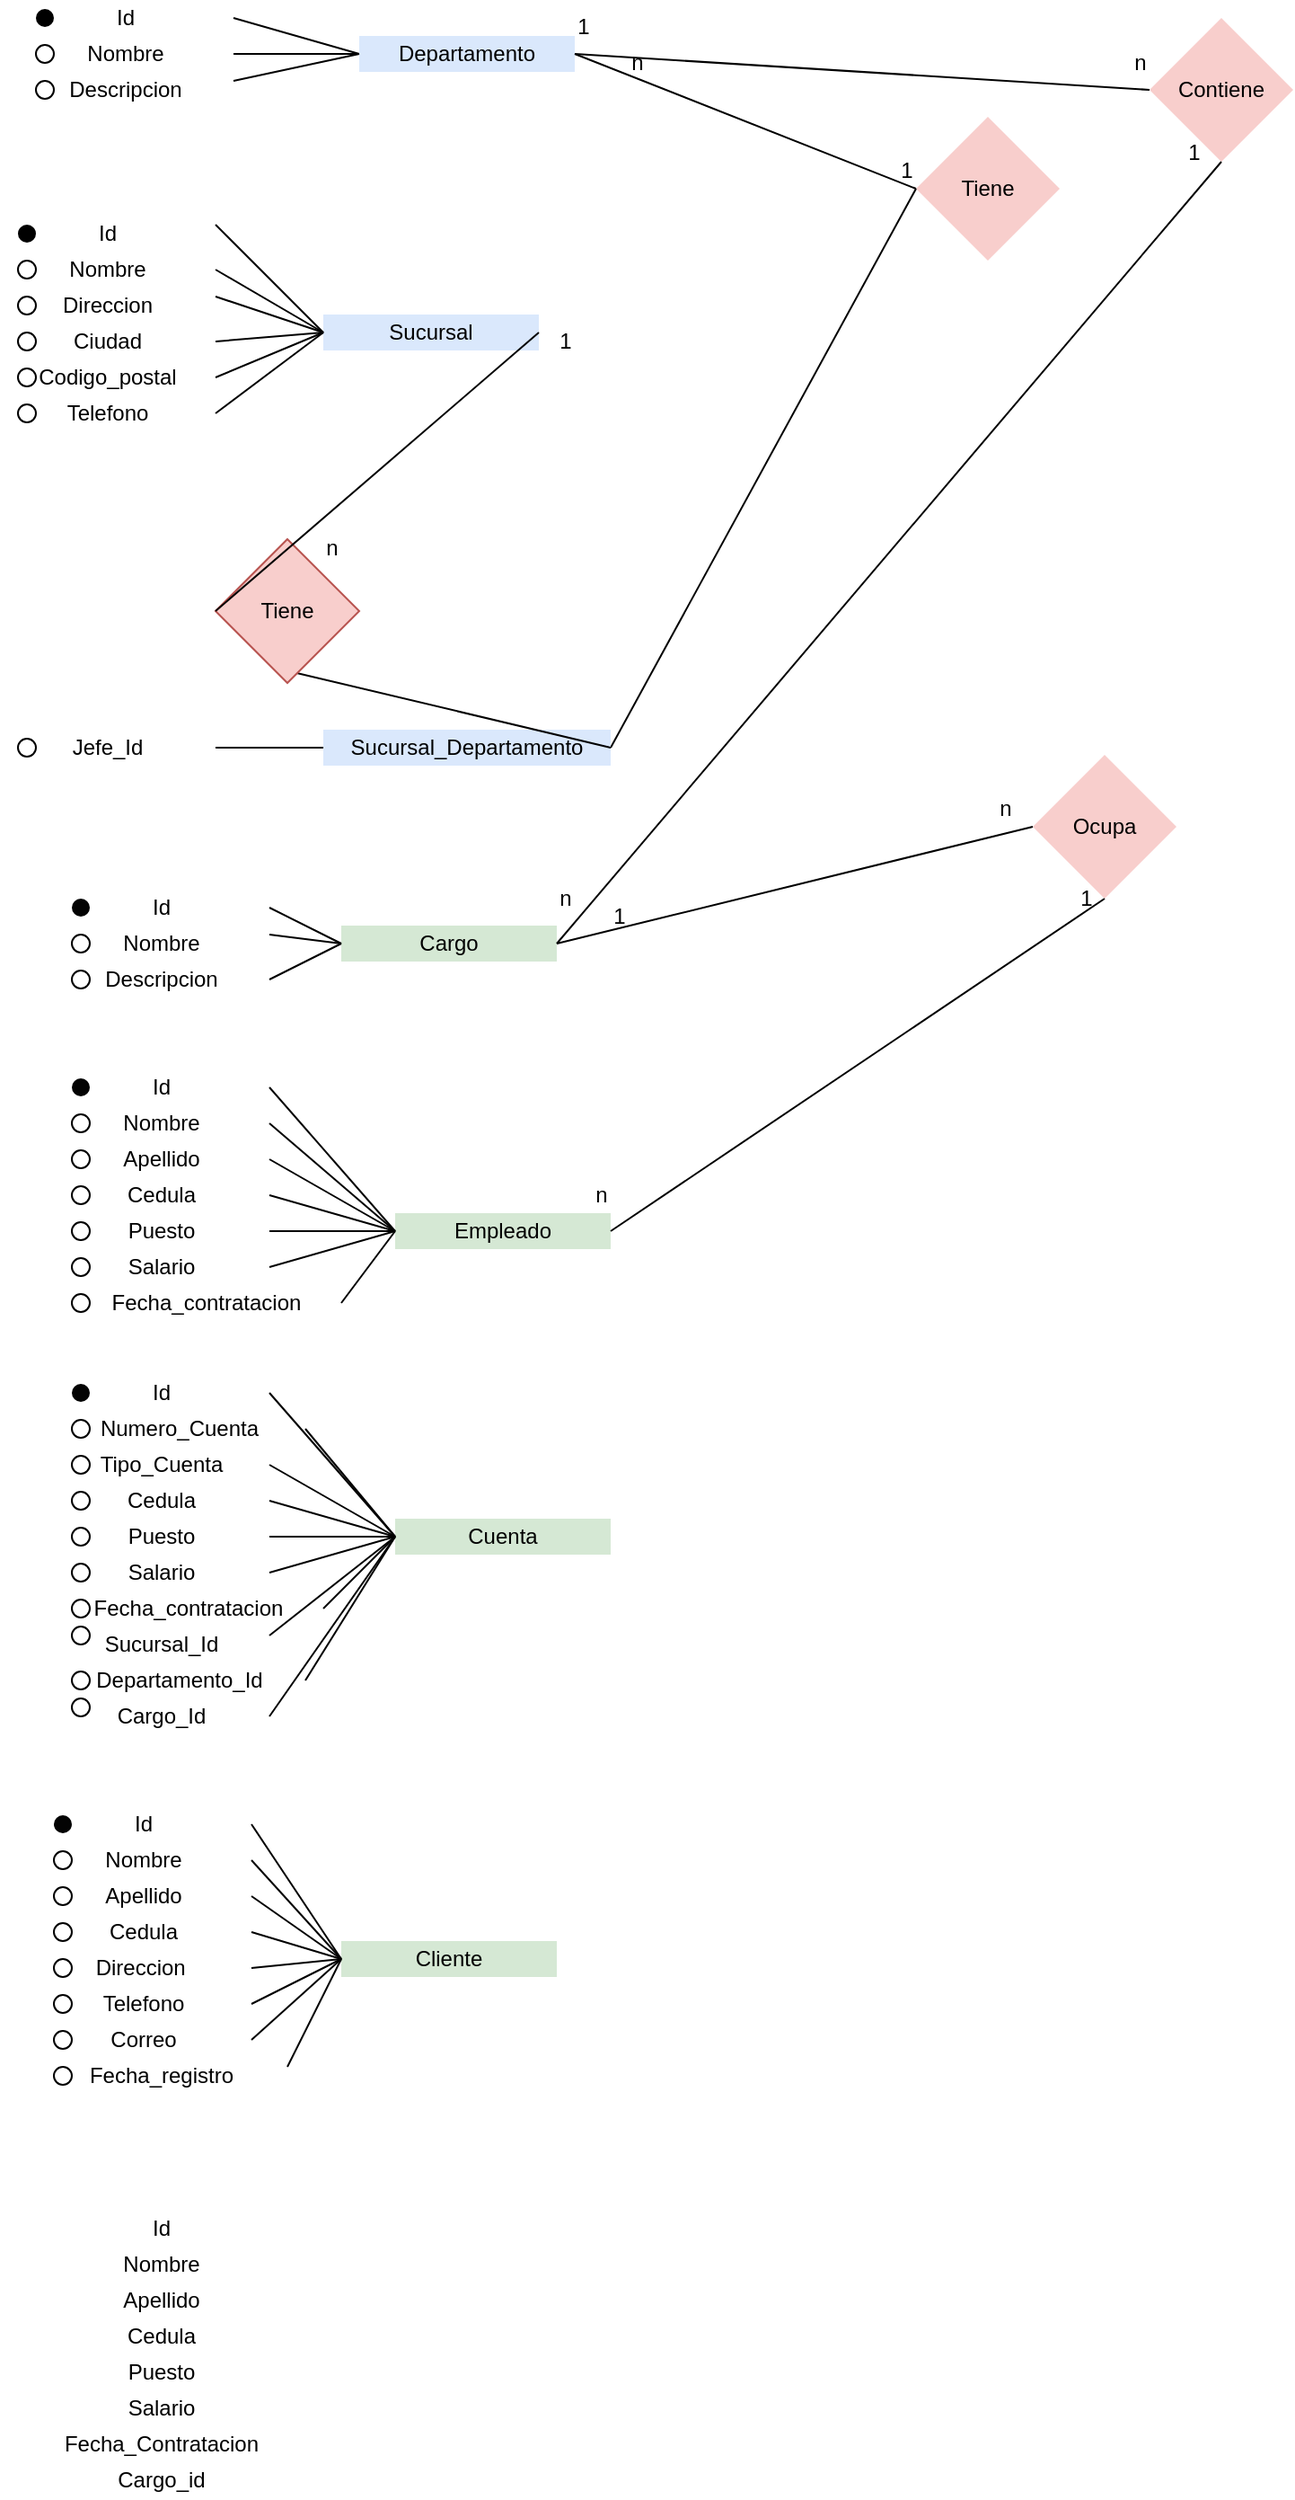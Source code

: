 <mxfile version="24.7.17">
  <diagram name="Página-1" id="cm6yaXPaY5m1iNGXlT3-">
    <mxGraphModel dx="868" dy="1640" grid="1" gridSize="10" guides="1" tooltips="1" connect="1" arrows="1" fold="1" page="1" pageScale="1" pageWidth="827" pageHeight="1169" background="#ffffff" math="0" shadow="0">
      <root>
        <mxCell id="0" />
        <mxCell id="1" parent="0" />
        <mxCell id="n42NYAiiNYogg9BAQ1MC-1" value="Nombre" style="rounded=0;whiteSpace=wrap;html=1;strokeColor=none;fillColor=none;" vertex="1" parent="1">
          <mxGeometry x="50" y="-850" width="120" height="20" as="geometry" />
        </mxCell>
        <mxCell id="n42NYAiiNYogg9BAQ1MC-2" value="Id" style="rounded=0;whiteSpace=wrap;html=1;strokeColor=none;fillColor=none;" vertex="1" parent="1">
          <mxGeometry x="50" y="-870" width="120" height="20" as="geometry" />
        </mxCell>
        <mxCell id="n42NYAiiNYogg9BAQ1MC-3" value="Direccion" style="rounded=0;whiteSpace=wrap;html=1;strokeColor=none;fillColor=none;" vertex="1" parent="1">
          <mxGeometry x="50" y="-830" width="120" height="20" as="geometry" />
        </mxCell>
        <mxCell id="n42NYAiiNYogg9BAQ1MC-5" value="Ciudad" style="rounded=0;whiteSpace=wrap;html=1;strokeColor=none;fillColor=none;" vertex="1" parent="1">
          <mxGeometry x="50" y="-810" width="120" height="20" as="geometry" />
        </mxCell>
        <mxCell id="n42NYAiiNYogg9BAQ1MC-6" value="Codigo_postal" style="rounded=0;whiteSpace=wrap;html=1;strokeColor=none;fillColor=none;" vertex="1" parent="1">
          <mxGeometry x="50" y="-790" width="120" height="20" as="geometry" />
        </mxCell>
        <mxCell id="n42NYAiiNYogg9BAQ1MC-7" value="Telefono" style="rounded=0;whiteSpace=wrap;html=1;strokeColor=none;fillColor=none;" vertex="1" parent="1">
          <mxGeometry x="50" y="-770" width="120" height="20" as="geometry" />
        </mxCell>
        <mxCell id="n42NYAiiNYogg9BAQ1MC-8" value="Sucursal" style="rounded=0;whiteSpace=wrap;html=1;strokeColor=none;fillColor=#dae8fc;" vertex="1" parent="1">
          <mxGeometry x="230" y="-815" width="120" height="20" as="geometry" />
        </mxCell>
        <mxCell id="n42NYAiiNYogg9BAQ1MC-9" value="" style="ellipse;whiteSpace=wrap;html=1;aspect=fixed;fillColor=#000000;strokeColor=none;" vertex="1" parent="1">
          <mxGeometry x="60" y="-865" width="10" height="10" as="geometry" />
        </mxCell>
        <mxCell id="n42NYAiiNYogg9BAQ1MC-11" value="" style="ellipse;whiteSpace=wrap;html=1;aspect=fixed;" vertex="1" parent="1">
          <mxGeometry x="60" y="-845" width="10" height="10" as="geometry" />
        </mxCell>
        <mxCell id="n42NYAiiNYogg9BAQ1MC-12" value="" style="ellipse;whiteSpace=wrap;html=1;aspect=fixed;" vertex="1" parent="1">
          <mxGeometry x="60" y="-825" width="10" height="10" as="geometry" />
        </mxCell>
        <mxCell id="n42NYAiiNYogg9BAQ1MC-13" value="" style="ellipse;whiteSpace=wrap;html=1;aspect=fixed;" vertex="1" parent="1">
          <mxGeometry x="60" y="-805" width="10" height="10" as="geometry" />
        </mxCell>
        <mxCell id="n42NYAiiNYogg9BAQ1MC-14" value="" style="ellipse;whiteSpace=wrap;html=1;aspect=fixed;" vertex="1" parent="1">
          <mxGeometry x="60" y="-785" width="10" height="10" as="geometry" />
        </mxCell>
        <mxCell id="n42NYAiiNYogg9BAQ1MC-15" value="" style="ellipse;whiteSpace=wrap;html=1;aspect=fixed;" vertex="1" parent="1">
          <mxGeometry x="60" y="-765" width="10" height="10" as="geometry" />
        </mxCell>
        <mxCell id="n42NYAiiNYogg9BAQ1MC-16" value="" style="endArrow=none;html=1;rounded=0;entryX=0;entryY=0.5;entryDx=0;entryDy=0;exitX=1;exitY=0.25;exitDx=0;exitDy=0;" edge="1" parent="1" source="n42NYAiiNYogg9BAQ1MC-2" target="n42NYAiiNYogg9BAQ1MC-8">
          <mxGeometry width="50" height="50" relative="1" as="geometry">
            <mxPoint x="150" y="-850" as="sourcePoint" />
            <mxPoint x="200" y="-900" as="targetPoint" />
          </mxGeometry>
        </mxCell>
        <mxCell id="n42NYAiiNYogg9BAQ1MC-17" value="" style="endArrow=none;html=1;rounded=0;entryX=0;entryY=0.5;entryDx=0;entryDy=0;exitX=1;exitY=0.5;exitDx=0;exitDy=0;" edge="1" parent="1" source="n42NYAiiNYogg9BAQ1MC-1" target="n42NYAiiNYogg9BAQ1MC-8">
          <mxGeometry width="50" height="50" relative="1" as="geometry">
            <mxPoint x="160" y="-845" as="sourcePoint" />
            <mxPoint x="230" y="-810" as="targetPoint" />
          </mxGeometry>
        </mxCell>
        <mxCell id="n42NYAiiNYogg9BAQ1MC-18" value="" style="endArrow=none;html=1;rounded=0;exitX=1;exitY=0.25;exitDx=0;exitDy=0;entryX=0;entryY=0.5;entryDx=0;entryDy=0;" edge="1" parent="1" source="n42NYAiiNYogg9BAQ1MC-3" target="n42NYAiiNYogg9BAQ1MC-8">
          <mxGeometry width="50" height="50" relative="1" as="geometry">
            <mxPoint x="170" y="-820" as="sourcePoint" />
            <mxPoint x="240" y="-830" as="targetPoint" />
          </mxGeometry>
        </mxCell>
        <mxCell id="n42NYAiiNYogg9BAQ1MC-19" value="" style="endArrow=none;html=1;rounded=0;entryX=0;entryY=0.5;entryDx=0;entryDy=0;exitX=1;exitY=0.5;exitDx=0;exitDy=0;" edge="1" parent="1" source="n42NYAiiNYogg9BAQ1MC-5" target="n42NYAiiNYogg9BAQ1MC-8">
          <mxGeometry width="50" height="50" relative="1" as="geometry">
            <mxPoint x="200" y="-835" as="sourcePoint" />
            <mxPoint x="270" y="-800" as="targetPoint" />
          </mxGeometry>
        </mxCell>
        <mxCell id="n42NYAiiNYogg9BAQ1MC-20" value="" style="endArrow=none;html=1;rounded=0;entryX=0;entryY=0.5;entryDx=0;entryDy=0;exitX=1;exitY=0.5;exitDx=0;exitDy=0;" edge="1" parent="1" source="n42NYAiiNYogg9BAQ1MC-6" target="n42NYAiiNYogg9BAQ1MC-8">
          <mxGeometry width="50" height="50" relative="1" as="geometry">
            <mxPoint x="210" y="-825" as="sourcePoint" />
            <mxPoint x="280" y="-790" as="targetPoint" />
          </mxGeometry>
        </mxCell>
        <mxCell id="n42NYAiiNYogg9BAQ1MC-21" value="" style="endArrow=none;html=1;rounded=0;entryX=0;entryY=0.5;entryDx=0;entryDy=0;exitX=1;exitY=0.5;exitDx=0;exitDy=0;" edge="1" parent="1" source="n42NYAiiNYogg9BAQ1MC-7" target="n42NYAiiNYogg9BAQ1MC-8">
          <mxGeometry width="50" height="50" relative="1" as="geometry">
            <mxPoint x="220" y="-815" as="sourcePoint" />
            <mxPoint x="290" y="-780" as="targetPoint" />
          </mxGeometry>
        </mxCell>
        <mxCell id="n42NYAiiNYogg9BAQ1MC-23" value="Nombre" style="rounded=0;whiteSpace=wrap;html=1;strokeColor=none;fillColor=none;" vertex="1" parent="1">
          <mxGeometry x="60" y="-970" width="120" height="20" as="geometry" />
        </mxCell>
        <mxCell id="n42NYAiiNYogg9BAQ1MC-24" value="Id" style="rounded=0;whiteSpace=wrap;html=1;strokeColor=none;fillColor=none;" vertex="1" parent="1">
          <mxGeometry x="60" y="-990" width="120" height="20" as="geometry" />
        </mxCell>
        <mxCell id="n42NYAiiNYogg9BAQ1MC-25" value="Descripcion" style="rounded=0;whiteSpace=wrap;html=1;strokeColor=none;fillColor=none;" vertex="1" parent="1">
          <mxGeometry x="60" y="-950" width="120" height="20" as="geometry" />
        </mxCell>
        <mxCell id="n42NYAiiNYogg9BAQ1MC-26" value="" style="ellipse;whiteSpace=wrap;html=1;aspect=fixed;fillColor=#000000;strokeColor=none;" vertex="1" parent="1">
          <mxGeometry x="70" y="-985" width="10" height="10" as="geometry" />
        </mxCell>
        <mxCell id="n42NYAiiNYogg9BAQ1MC-27" value="" style="ellipse;whiteSpace=wrap;html=1;aspect=fixed;" vertex="1" parent="1">
          <mxGeometry x="70" y="-965" width="10" height="10" as="geometry" />
        </mxCell>
        <mxCell id="n42NYAiiNYogg9BAQ1MC-28" value="" style="ellipse;whiteSpace=wrap;html=1;aspect=fixed;" vertex="1" parent="1">
          <mxGeometry x="70" y="-945" width="10" height="10" as="geometry" />
        </mxCell>
        <mxCell id="n42NYAiiNYogg9BAQ1MC-29" value="" style="endArrow=none;html=1;rounded=0;exitX=1;exitY=0.5;exitDx=0;exitDy=0;entryX=0;entryY=0.5;entryDx=0;entryDy=0;" edge="1" parent="1" source="n42NYAiiNYogg9BAQ1MC-24" target="n42NYAiiNYogg9BAQ1MC-32">
          <mxGeometry width="50" height="50" relative="1" as="geometry">
            <mxPoint x="170" y="-985" as="sourcePoint" />
            <mxPoint x="220" y="-1035" as="targetPoint" />
          </mxGeometry>
        </mxCell>
        <mxCell id="n42NYAiiNYogg9BAQ1MC-32" value="Departamento" style="rounded=0;whiteSpace=wrap;html=1;fillColor=#dae8fc;strokeColor=none;" vertex="1" parent="1">
          <mxGeometry x="250" y="-970" width="120" height="20" as="geometry" />
        </mxCell>
        <mxCell id="n42NYAiiNYogg9BAQ1MC-34" value="" style="endArrow=none;html=1;rounded=0;exitX=1;exitY=0.5;exitDx=0;exitDy=0;entryX=0;entryY=0.5;entryDx=0;entryDy=0;" edge="1" parent="1" source="n42NYAiiNYogg9BAQ1MC-23" target="n42NYAiiNYogg9BAQ1MC-32">
          <mxGeometry width="50" height="50" relative="1" as="geometry">
            <mxPoint x="190" y="-970" as="sourcePoint" />
            <mxPoint x="260" y="-950" as="targetPoint" />
          </mxGeometry>
        </mxCell>
        <mxCell id="n42NYAiiNYogg9BAQ1MC-35" value="" style="endArrow=none;html=1;rounded=0;exitX=1;exitY=0.25;exitDx=0;exitDy=0;entryX=0;entryY=0.5;entryDx=0;entryDy=0;" edge="1" parent="1" source="n42NYAiiNYogg9BAQ1MC-25" target="n42NYAiiNYogg9BAQ1MC-32">
          <mxGeometry width="50" height="50" relative="1" as="geometry">
            <mxPoint x="200" y="-960" as="sourcePoint" />
            <mxPoint x="270" y="-940" as="targetPoint" />
          </mxGeometry>
        </mxCell>
        <mxCell id="n42NYAiiNYogg9BAQ1MC-36" value="Nombre" style="rounded=0;whiteSpace=wrap;html=1;strokeColor=none;fillColor=none;" vertex="1" parent="1">
          <mxGeometry x="80" y="-475" width="120" height="20" as="geometry" />
        </mxCell>
        <mxCell id="n42NYAiiNYogg9BAQ1MC-37" value="Id" style="rounded=0;whiteSpace=wrap;html=1;strokeColor=none;fillColor=none;" vertex="1" parent="1">
          <mxGeometry x="80" y="-495" width="120" height="20" as="geometry" />
        </mxCell>
        <mxCell id="n42NYAiiNYogg9BAQ1MC-38" value="Descripcion" style="rounded=0;whiteSpace=wrap;html=1;strokeColor=none;fillColor=none;" vertex="1" parent="1">
          <mxGeometry x="80" y="-455" width="120" height="20" as="geometry" />
        </mxCell>
        <mxCell id="n42NYAiiNYogg9BAQ1MC-39" value="" style="ellipse;whiteSpace=wrap;html=1;aspect=fixed;fillColor=#030303;strokeColor=none;" vertex="1" parent="1">
          <mxGeometry x="90" y="-490" width="10" height="10" as="geometry" />
        </mxCell>
        <mxCell id="n42NYAiiNYogg9BAQ1MC-40" value="" style="ellipse;whiteSpace=wrap;html=1;aspect=fixed;" vertex="1" parent="1">
          <mxGeometry x="90" y="-470" width="10" height="10" as="geometry" />
        </mxCell>
        <mxCell id="n42NYAiiNYogg9BAQ1MC-41" value="" style="ellipse;whiteSpace=wrap;html=1;aspect=fixed;" vertex="1" parent="1">
          <mxGeometry x="90" y="-450" width="10" height="10" as="geometry" />
        </mxCell>
        <mxCell id="n42NYAiiNYogg9BAQ1MC-42" value="Cargo" style="rounded=0;whiteSpace=wrap;html=1;strokeColor=none;fillColor=#d5e8d4;" vertex="1" parent="1">
          <mxGeometry x="240" y="-475" width="120" height="20" as="geometry" />
        </mxCell>
        <mxCell id="n42NYAiiNYogg9BAQ1MC-46" value="" style="endArrow=none;html=1;rounded=0;exitX=1;exitY=0.5;exitDx=0;exitDy=0;entryX=0;entryY=0.5;entryDx=0;entryDy=0;" edge="1" parent="1" source="n42NYAiiNYogg9BAQ1MC-37" target="n42NYAiiNYogg9BAQ1MC-42">
          <mxGeometry width="50" height="50" relative="1" as="geometry">
            <mxPoint x="180" y="-490" as="sourcePoint" />
            <mxPoint x="230" y="-540" as="targetPoint" />
          </mxGeometry>
        </mxCell>
        <mxCell id="n42NYAiiNYogg9BAQ1MC-47" value="" style="endArrow=none;html=1;rounded=0;exitX=1;exitY=0.25;exitDx=0;exitDy=0;entryX=0;entryY=0.5;entryDx=0;entryDy=0;" edge="1" parent="1" source="n42NYAiiNYogg9BAQ1MC-36" target="n42NYAiiNYogg9BAQ1MC-42">
          <mxGeometry width="50" height="50" relative="1" as="geometry">
            <mxPoint x="200" y="-460" as="sourcePoint" />
            <mxPoint x="250" y="-510" as="targetPoint" />
          </mxGeometry>
        </mxCell>
        <mxCell id="n42NYAiiNYogg9BAQ1MC-48" value="" style="endArrow=none;html=1;rounded=0;exitX=1;exitY=0.5;exitDx=0;exitDy=0;entryX=0;entryY=0.5;entryDx=0;entryDy=0;" edge="1" parent="1" source="n42NYAiiNYogg9BAQ1MC-38" target="n42NYAiiNYogg9BAQ1MC-42">
          <mxGeometry width="50" height="50" relative="1" as="geometry">
            <mxPoint x="210" y="-445" as="sourcePoint" />
            <mxPoint x="260" y="-495" as="targetPoint" />
          </mxGeometry>
        </mxCell>
        <mxCell id="n42NYAiiNYogg9BAQ1MC-56" value="Id" style="rounded=0;whiteSpace=wrap;html=1;strokeColor=none;fillColor=none;" vertex="1" parent="1">
          <mxGeometry x="80" y="-395" width="120" height="20" as="geometry" />
        </mxCell>
        <mxCell id="n42NYAiiNYogg9BAQ1MC-57" value="" style="ellipse;whiteSpace=wrap;html=1;aspect=fixed;fillColor=#030303;strokeColor=none;" vertex="1" parent="1">
          <mxGeometry x="90" y="-390" width="10" height="10" as="geometry" />
        </mxCell>
        <mxCell id="n42NYAiiNYogg9BAQ1MC-58" value="Nombre" style="rounded=0;whiteSpace=wrap;html=1;strokeColor=none;fillColor=none;" vertex="1" parent="1">
          <mxGeometry x="80" y="-375" width="120" height="20" as="geometry" />
        </mxCell>
        <mxCell id="n42NYAiiNYogg9BAQ1MC-60" value="Apellido&lt;span style=&quot;color: rgba(0, 0, 0, 0); font-family: monospace; font-size: 0px; text-align: start; text-wrap: nowrap;&quot;&gt;%3CmxGraphModel%3E%3Croot%3E%3CmxCell%20id%3D%220%22%2F%3E%3CmxCell%20id%3D%221%22%20parent%3D%220%22%2F%3E%3CmxCell%20id%3D%222%22%20value%3D%22Id%22%20style%3D%22rounded%3D0%3BwhiteSpace%3Dwrap%3Bhtml%3D1%3BstrokeColor%3Ddefault%3B%22%20vertex%3D%221%22%20parent%3D%221%22%3E%3CmxGeometry%20x%3D%22420%22%20y%3D%22-660%22%20width%3D%22120%22%20height%3D%2220%22%20as%3D%22geometry%22%2F%3E%3C%2FmxCell%3E%3C%2Froot%3E%3C%2FmxGraphModel%3E&lt;/span&gt;" style="rounded=0;whiteSpace=wrap;html=1;strokeColor=none;fillColor=none;" vertex="1" parent="1">
          <mxGeometry x="80" y="-355" width="120" height="20" as="geometry" />
        </mxCell>
        <mxCell id="n42NYAiiNYogg9BAQ1MC-61" value="Cedula" style="rounded=0;whiteSpace=wrap;html=1;strokeColor=none;fillColor=none;" vertex="1" parent="1">
          <mxGeometry x="80" y="-335" width="120" height="20" as="geometry" />
        </mxCell>
        <mxCell id="n42NYAiiNYogg9BAQ1MC-63" value="Puesto" style="rounded=0;whiteSpace=wrap;html=1;strokeColor=none;fillColor=none;" vertex="1" parent="1">
          <mxGeometry x="80" y="-315" width="120" height="20" as="geometry" />
        </mxCell>
        <mxCell id="n42NYAiiNYogg9BAQ1MC-64" value="Salario" style="rounded=0;whiteSpace=wrap;html=1;strokeColor=none;fillColor=none;" vertex="1" parent="1">
          <mxGeometry x="80" y="-295" width="120" height="20" as="geometry" />
        </mxCell>
        <mxCell id="n42NYAiiNYogg9BAQ1MC-65" value="&amp;nbsp; &amp;nbsp;Fecha_contratacion" style="rounded=0;whiteSpace=wrap;html=1;strokeColor=none;fillColor=none;" vertex="1" parent="1">
          <mxGeometry x="80" y="-275" width="160" height="20" as="geometry" />
        </mxCell>
        <mxCell id="n42NYAiiNYogg9BAQ1MC-67" value="Empleado" style="rounded=0;whiteSpace=wrap;html=1;strokeColor=none;fillColor=#d5e8d4;" vertex="1" parent="1">
          <mxGeometry x="270" y="-315" width="120" height="20" as="geometry" />
        </mxCell>
        <mxCell id="n42NYAiiNYogg9BAQ1MC-68" value="" style="endArrow=none;html=1;rounded=0;exitX=1;exitY=0.5;exitDx=0;exitDy=0;entryX=0;entryY=0.5;entryDx=0;entryDy=0;" edge="1" parent="1" source="n42NYAiiNYogg9BAQ1MC-56" target="n42NYAiiNYogg9BAQ1MC-67">
          <mxGeometry width="50" height="50" relative="1" as="geometry">
            <mxPoint x="210" y="-375" as="sourcePoint" />
            <mxPoint x="260" y="-425" as="targetPoint" />
          </mxGeometry>
        </mxCell>
        <mxCell id="n42NYAiiNYogg9BAQ1MC-69" value="" style="endArrow=none;html=1;rounded=0;exitX=1;exitY=0.5;exitDx=0;exitDy=0;entryX=0;entryY=0.5;entryDx=0;entryDy=0;" edge="1" parent="1" source="n42NYAiiNYogg9BAQ1MC-58" target="n42NYAiiNYogg9BAQ1MC-67">
          <mxGeometry width="50" height="50" relative="1" as="geometry">
            <mxPoint x="210" y="-375" as="sourcePoint" />
            <mxPoint x="290" y="-315" as="targetPoint" />
          </mxGeometry>
        </mxCell>
        <mxCell id="n42NYAiiNYogg9BAQ1MC-70" value="" style="endArrow=none;html=1;rounded=0;exitX=1;exitY=0.5;exitDx=0;exitDy=0;entryX=0;entryY=0.5;entryDx=0;entryDy=0;" edge="1" parent="1" source="n42NYAiiNYogg9BAQ1MC-60" target="n42NYAiiNYogg9BAQ1MC-67">
          <mxGeometry width="50" height="50" relative="1" as="geometry">
            <mxPoint x="220" y="-365" as="sourcePoint" />
            <mxPoint x="300" y="-305" as="targetPoint" />
          </mxGeometry>
        </mxCell>
        <mxCell id="n42NYAiiNYogg9BAQ1MC-71" value="" style="endArrow=none;html=1;rounded=0;exitX=1;exitY=0.5;exitDx=0;exitDy=0;entryX=0;entryY=0.5;entryDx=0;entryDy=0;" edge="1" parent="1" source="n42NYAiiNYogg9BAQ1MC-61" target="n42NYAiiNYogg9BAQ1MC-67">
          <mxGeometry width="50" height="50" relative="1" as="geometry">
            <mxPoint x="230" y="-355" as="sourcePoint" />
            <mxPoint x="310" y="-295" as="targetPoint" />
          </mxGeometry>
        </mxCell>
        <mxCell id="n42NYAiiNYogg9BAQ1MC-72" value="" style="endArrow=none;html=1;rounded=0;exitX=1;exitY=0.5;exitDx=0;exitDy=0;entryX=0;entryY=0.5;entryDx=0;entryDy=0;" edge="1" parent="1" source="n42NYAiiNYogg9BAQ1MC-63" target="n42NYAiiNYogg9BAQ1MC-67">
          <mxGeometry width="50" height="50" relative="1" as="geometry">
            <mxPoint x="240" y="-345" as="sourcePoint" />
            <mxPoint x="320" y="-285" as="targetPoint" />
          </mxGeometry>
        </mxCell>
        <mxCell id="n42NYAiiNYogg9BAQ1MC-73" value="" style="endArrow=none;html=1;rounded=0;exitX=1;exitY=0.5;exitDx=0;exitDy=0;entryX=0;entryY=0.5;entryDx=0;entryDy=0;" edge="1" parent="1" source="n42NYAiiNYogg9BAQ1MC-64" target="n42NYAiiNYogg9BAQ1MC-67">
          <mxGeometry width="50" height="50" relative="1" as="geometry">
            <mxPoint x="250" y="-335" as="sourcePoint" />
            <mxPoint x="330" y="-275" as="targetPoint" />
          </mxGeometry>
        </mxCell>
        <mxCell id="n42NYAiiNYogg9BAQ1MC-74" value="" style="endArrow=none;html=1;rounded=0;exitX=1;exitY=0.5;exitDx=0;exitDy=0;entryX=0;entryY=0.5;entryDx=0;entryDy=0;" edge="1" parent="1" source="n42NYAiiNYogg9BAQ1MC-65" target="n42NYAiiNYogg9BAQ1MC-67">
          <mxGeometry width="50" height="50" relative="1" as="geometry">
            <mxPoint x="260" y="-325" as="sourcePoint" />
            <mxPoint x="340" y="-265" as="targetPoint" />
          </mxGeometry>
        </mxCell>
        <mxCell id="n42NYAiiNYogg9BAQ1MC-76" value="Id" style="rounded=0;whiteSpace=wrap;html=1;strokeColor=none;fillColor=none;" vertex="1" parent="1">
          <mxGeometry x="70" y="15" width="120" height="20" as="geometry" />
        </mxCell>
        <mxCell id="n42NYAiiNYogg9BAQ1MC-77" value="" style="ellipse;whiteSpace=wrap;html=1;aspect=fixed;fillColor=#030303;strokeColor=none;" vertex="1" parent="1">
          <mxGeometry x="80" y="20" width="10" height="10" as="geometry" />
        </mxCell>
        <mxCell id="n42NYAiiNYogg9BAQ1MC-78" value="Nombre" style="rounded=0;whiteSpace=wrap;html=1;strokeColor=none;fillColor=none;" vertex="1" parent="1">
          <mxGeometry x="70" y="35" width="120" height="20" as="geometry" />
        </mxCell>
        <mxCell id="n42NYAiiNYogg9BAQ1MC-79" value="Apellido&lt;span style=&quot;color: rgba(0, 0, 0, 0); font-family: monospace; font-size: 0px; text-align: start; text-wrap: nowrap;&quot;&gt;%3CmxGraphModel%3E%3Croot%3E%3CmxCell%20id%3D%220%22%2F%3E%3CmxCell%20id%3D%221%22%20parent%3D%220%22%2F%3E%3CmxCell%20id%3D%222%22%20value%3D%22Id%22%20style%3D%22rounded%3D0%3BwhiteSpace%3Dwrap%3Bhtml%3D1%3BstrokeColor%3Ddefault%3B%22%20vertex%3D%221%22%20parent%3D%221%22%3E%3CmxGeometry%20x%3D%22420%22%20y%3D%22-660%22%20width%3D%22120%22%20height%3D%2220%22%20as%3D%22geometry%22%2F%3E%3C%2FmxCell%3E%3C%2Froot%3E%3C%2FmxGraphModel%3E&lt;/span&gt;" style="rounded=0;whiteSpace=wrap;html=1;strokeColor=none;fillColor=none;" vertex="1" parent="1">
          <mxGeometry x="70" y="55" width="120" height="20" as="geometry" />
        </mxCell>
        <mxCell id="n42NYAiiNYogg9BAQ1MC-80" value="Cedula" style="rounded=0;whiteSpace=wrap;html=1;strokeColor=none;fillColor=none;" vertex="1" parent="1">
          <mxGeometry x="70" y="75" width="120" height="20" as="geometry" />
        </mxCell>
        <mxCell id="n42NYAiiNYogg9BAQ1MC-81" value="Direccion&amp;nbsp;" style="rounded=0;whiteSpace=wrap;html=1;strokeColor=none;fillColor=none;" vertex="1" parent="1">
          <mxGeometry x="70" y="95" width="120" height="20" as="geometry" />
        </mxCell>
        <mxCell id="n42NYAiiNYogg9BAQ1MC-82" value="Telefono" style="rounded=0;whiteSpace=wrap;html=1;strokeColor=none;fillColor=none;" vertex="1" parent="1">
          <mxGeometry x="70" y="115" width="120" height="20" as="geometry" />
        </mxCell>
        <mxCell id="n42NYAiiNYogg9BAQ1MC-83" value="Correo" style="rounded=0;whiteSpace=wrap;html=1;strokeColor=none;fillColor=none;" vertex="1" parent="1">
          <mxGeometry x="70" y="135" width="120" height="20" as="geometry" />
        </mxCell>
        <mxCell id="n42NYAiiNYogg9BAQ1MC-84" value="Fecha_registro" style="rounded=0;whiteSpace=wrap;html=1;strokeColor=none;fillColor=none;" vertex="1" parent="1">
          <mxGeometry x="70" y="155" width="140" height="20" as="geometry" />
        </mxCell>
        <mxCell id="n42NYAiiNYogg9BAQ1MC-85" value="Cliente" style="rounded=0;whiteSpace=wrap;html=1;strokeColor=none;fillColor=#d5e8d4;" vertex="1" parent="1">
          <mxGeometry x="240" y="90" width="120" height="20" as="geometry" />
        </mxCell>
        <mxCell id="n42NYAiiNYogg9BAQ1MC-86" value="" style="endArrow=none;html=1;rounded=0;exitX=1;exitY=0.5;exitDx=0;exitDy=0;entryX=0;entryY=0.5;entryDx=0;entryDy=0;" edge="1" parent="1" source="n42NYAiiNYogg9BAQ1MC-76" target="n42NYAiiNYogg9BAQ1MC-85">
          <mxGeometry width="50" height="50" relative="1" as="geometry">
            <mxPoint x="200" y="35" as="sourcePoint" />
            <mxPoint x="250" y="-15" as="targetPoint" />
          </mxGeometry>
        </mxCell>
        <mxCell id="n42NYAiiNYogg9BAQ1MC-87" value="" style="endArrow=none;html=1;rounded=0;exitX=1;exitY=0.5;exitDx=0;exitDy=0;entryX=0;entryY=0.5;entryDx=0;entryDy=0;" edge="1" parent="1" source="n42NYAiiNYogg9BAQ1MC-78" target="n42NYAiiNYogg9BAQ1MC-85">
          <mxGeometry width="50" height="50" relative="1" as="geometry">
            <mxPoint x="200" y="35" as="sourcePoint" />
            <mxPoint x="280" y="95" as="targetPoint" />
          </mxGeometry>
        </mxCell>
        <mxCell id="n42NYAiiNYogg9BAQ1MC-88" value="" style="endArrow=none;html=1;rounded=0;exitX=1;exitY=0.5;exitDx=0;exitDy=0;entryX=0;entryY=0.5;entryDx=0;entryDy=0;" edge="1" parent="1" source="n42NYAiiNYogg9BAQ1MC-79" target="n42NYAiiNYogg9BAQ1MC-85">
          <mxGeometry width="50" height="50" relative="1" as="geometry">
            <mxPoint x="210" y="45" as="sourcePoint" />
            <mxPoint x="290" y="105" as="targetPoint" />
          </mxGeometry>
        </mxCell>
        <mxCell id="n42NYAiiNYogg9BAQ1MC-89" value="" style="endArrow=none;html=1;rounded=0;exitX=1;exitY=0.5;exitDx=0;exitDy=0;entryX=0;entryY=0.5;entryDx=0;entryDy=0;" edge="1" parent="1" source="n42NYAiiNYogg9BAQ1MC-80" target="n42NYAiiNYogg9BAQ1MC-85">
          <mxGeometry width="50" height="50" relative="1" as="geometry">
            <mxPoint x="220" y="55" as="sourcePoint" />
            <mxPoint x="300" y="115" as="targetPoint" />
          </mxGeometry>
        </mxCell>
        <mxCell id="n42NYAiiNYogg9BAQ1MC-90" value="" style="endArrow=none;html=1;rounded=0;exitX=1;exitY=0.5;exitDx=0;exitDy=0;entryX=0;entryY=0.5;entryDx=0;entryDy=0;" edge="1" parent="1" source="n42NYAiiNYogg9BAQ1MC-81" target="n42NYAiiNYogg9BAQ1MC-85">
          <mxGeometry width="50" height="50" relative="1" as="geometry">
            <mxPoint x="230" y="65" as="sourcePoint" />
            <mxPoint x="310" y="125" as="targetPoint" />
          </mxGeometry>
        </mxCell>
        <mxCell id="n42NYAiiNYogg9BAQ1MC-91" value="" style="endArrow=none;html=1;rounded=0;exitX=1;exitY=0.5;exitDx=0;exitDy=0;entryX=0;entryY=0.5;entryDx=0;entryDy=0;" edge="1" parent="1" source="n42NYAiiNYogg9BAQ1MC-82" target="n42NYAiiNYogg9BAQ1MC-85">
          <mxGeometry width="50" height="50" relative="1" as="geometry">
            <mxPoint x="240" y="75" as="sourcePoint" />
            <mxPoint x="320" y="135" as="targetPoint" />
          </mxGeometry>
        </mxCell>
        <mxCell id="n42NYAiiNYogg9BAQ1MC-92" value="" style="endArrow=none;html=1;rounded=0;exitX=1;exitY=0.5;exitDx=0;exitDy=0;entryX=0;entryY=0.5;entryDx=0;entryDy=0;" edge="1" parent="1" source="n42NYAiiNYogg9BAQ1MC-83" target="n42NYAiiNYogg9BAQ1MC-85">
          <mxGeometry width="50" height="50" relative="1" as="geometry">
            <mxPoint x="250" y="85" as="sourcePoint" />
            <mxPoint x="330" y="145" as="targetPoint" />
          </mxGeometry>
        </mxCell>
        <mxCell id="n42NYAiiNYogg9BAQ1MC-93" value="" style="endArrow=none;html=1;rounded=0;exitX=1;exitY=0.25;exitDx=0;exitDy=0;entryX=0;entryY=0.5;entryDx=0;entryDy=0;" edge="1" parent="1" source="n42NYAiiNYogg9BAQ1MC-84" target="n42NYAiiNYogg9BAQ1MC-85">
          <mxGeometry width="50" height="50" relative="1" as="geometry">
            <mxPoint x="260" y="95" as="sourcePoint" />
            <mxPoint x="340" y="155" as="targetPoint" />
          </mxGeometry>
        </mxCell>
        <mxCell id="n42NYAiiNYogg9BAQ1MC-141" value="Id" style="rounded=0;whiteSpace=wrap;html=1;strokeColor=none;fillColor=none;" vertex="1" parent="1">
          <mxGeometry x="80" y="-225" width="120" height="20" as="geometry" />
        </mxCell>
        <mxCell id="n42NYAiiNYogg9BAQ1MC-142" value="" style="ellipse;whiteSpace=wrap;html=1;aspect=fixed;fillColor=#030303;strokeColor=none;" vertex="1" parent="1">
          <mxGeometry x="90" y="-220" width="10" height="10" as="geometry" />
        </mxCell>
        <mxCell id="n42NYAiiNYogg9BAQ1MC-143" value="Numero_Cuenta" style="rounded=0;whiteSpace=wrap;html=1;strokeColor=none;fillColor=none;" vertex="1" parent="1">
          <mxGeometry x="80" y="-205" width="140" height="20" as="geometry" />
        </mxCell>
        <mxCell id="n42NYAiiNYogg9BAQ1MC-144" value="Tipo_Cuenta" style="rounded=0;whiteSpace=wrap;html=1;strokeColor=none;fillColor=none;" vertex="1" parent="1">
          <mxGeometry x="80" y="-185" width="120" height="20" as="geometry" />
        </mxCell>
        <mxCell id="n42NYAiiNYogg9BAQ1MC-145" value="Cedula" style="rounded=0;whiteSpace=wrap;html=1;strokeColor=none;fillColor=none;" vertex="1" parent="1">
          <mxGeometry x="80" y="-165" width="120" height="20" as="geometry" />
        </mxCell>
        <mxCell id="n42NYAiiNYogg9BAQ1MC-146" value="Puesto" style="rounded=0;whiteSpace=wrap;html=1;strokeColor=none;fillColor=none;" vertex="1" parent="1">
          <mxGeometry x="80" y="-145" width="120" height="20" as="geometry" />
        </mxCell>
        <mxCell id="n42NYAiiNYogg9BAQ1MC-147" value="Salario" style="rounded=0;whiteSpace=wrap;html=1;strokeColor=none;fillColor=none;" vertex="1" parent="1">
          <mxGeometry x="80" y="-125" width="120" height="20" as="geometry" />
        </mxCell>
        <mxCell id="n42NYAiiNYogg9BAQ1MC-148" value="Fecha_contratacion" style="rounded=0;whiteSpace=wrap;html=1;strokeColor=none;fillColor=none;" vertex="1" parent="1">
          <mxGeometry x="80" y="-105" width="150" height="20" as="geometry" />
        </mxCell>
        <mxCell id="n42NYAiiNYogg9BAQ1MC-149" value="Sucursal_Id" style="rounded=0;whiteSpace=wrap;html=1;strokeColor=none;fillColor=none;" vertex="1" parent="1">
          <mxGeometry x="80" y="-85" width="120" height="20" as="geometry" />
        </mxCell>
        <mxCell id="n42NYAiiNYogg9BAQ1MC-150" value="Cuenta" style="rounded=0;whiteSpace=wrap;html=1;strokeColor=none;fillColor=#d5e8d4;" vertex="1" parent="1">
          <mxGeometry x="270" y="-145" width="120" height="20" as="geometry" />
        </mxCell>
        <mxCell id="n42NYAiiNYogg9BAQ1MC-151" value="" style="endArrow=none;html=1;rounded=0;exitX=1;exitY=0.5;exitDx=0;exitDy=0;entryX=0;entryY=0.5;entryDx=0;entryDy=0;" edge="1" parent="1" source="n42NYAiiNYogg9BAQ1MC-141" target="n42NYAiiNYogg9BAQ1MC-150">
          <mxGeometry width="50" height="50" relative="1" as="geometry">
            <mxPoint x="210" y="-205" as="sourcePoint" />
            <mxPoint x="260" y="-255" as="targetPoint" />
          </mxGeometry>
        </mxCell>
        <mxCell id="n42NYAiiNYogg9BAQ1MC-152" value="" style="endArrow=none;html=1;rounded=0;exitX=1;exitY=0.5;exitDx=0;exitDy=0;entryX=0;entryY=0.5;entryDx=0;entryDy=0;" edge="1" parent="1" source="n42NYAiiNYogg9BAQ1MC-143" target="n42NYAiiNYogg9BAQ1MC-150">
          <mxGeometry width="50" height="50" relative="1" as="geometry">
            <mxPoint x="210" y="-205" as="sourcePoint" />
            <mxPoint x="290" y="-145" as="targetPoint" />
          </mxGeometry>
        </mxCell>
        <mxCell id="n42NYAiiNYogg9BAQ1MC-153" value="" style="endArrow=none;html=1;rounded=0;exitX=1;exitY=0.5;exitDx=0;exitDy=0;entryX=0;entryY=0.5;entryDx=0;entryDy=0;" edge="1" parent="1" source="n42NYAiiNYogg9BAQ1MC-144" target="n42NYAiiNYogg9BAQ1MC-150">
          <mxGeometry width="50" height="50" relative="1" as="geometry">
            <mxPoint x="220" y="-195" as="sourcePoint" />
            <mxPoint x="300" y="-135" as="targetPoint" />
          </mxGeometry>
        </mxCell>
        <mxCell id="n42NYAiiNYogg9BAQ1MC-154" value="" style="endArrow=none;html=1;rounded=0;exitX=1;exitY=0.5;exitDx=0;exitDy=0;entryX=0;entryY=0.5;entryDx=0;entryDy=0;" edge="1" parent="1" source="n42NYAiiNYogg9BAQ1MC-145" target="n42NYAiiNYogg9BAQ1MC-150">
          <mxGeometry width="50" height="50" relative="1" as="geometry">
            <mxPoint x="230" y="-185" as="sourcePoint" />
            <mxPoint x="310" y="-125" as="targetPoint" />
          </mxGeometry>
        </mxCell>
        <mxCell id="n42NYAiiNYogg9BAQ1MC-155" value="" style="endArrow=none;html=1;rounded=0;exitX=1;exitY=0.5;exitDx=0;exitDy=0;entryX=0;entryY=0.5;entryDx=0;entryDy=0;" edge="1" parent="1" source="n42NYAiiNYogg9BAQ1MC-146" target="n42NYAiiNYogg9BAQ1MC-150">
          <mxGeometry width="50" height="50" relative="1" as="geometry">
            <mxPoint x="240" y="-175" as="sourcePoint" />
            <mxPoint x="320" y="-115" as="targetPoint" />
          </mxGeometry>
        </mxCell>
        <mxCell id="n42NYAiiNYogg9BAQ1MC-156" value="" style="endArrow=none;html=1;rounded=0;exitX=1;exitY=0.5;exitDx=0;exitDy=0;entryX=0;entryY=0.5;entryDx=0;entryDy=0;" edge="1" parent="1" source="n42NYAiiNYogg9BAQ1MC-147" target="n42NYAiiNYogg9BAQ1MC-150">
          <mxGeometry width="50" height="50" relative="1" as="geometry">
            <mxPoint x="250" y="-165" as="sourcePoint" />
            <mxPoint x="330" y="-105" as="targetPoint" />
          </mxGeometry>
        </mxCell>
        <mxCell id="n42NYAiiNYogg9BAQ1MC-157" value="" style="endArrow=none;html=1;rounded=0;exitX=1;exitY=0.5;exitDx=0;exitDy=0;entryX=0;entryY=0.5;entryDx=0;entryDy=0;" edge="1" parent="1" source="n42NYAiiNYogg9BAQ1MC-148" target="n42NYAiiNYogg9BAQ1MC-150">
          <mxGeometry width="50" height="50" relative="1" as="geometry">
            <mxPoint x="260" y="-155" as="sourcePoint" />
            <mxPoint x="340" y="-95" as="targetPoint" />
          </mxGeometry>
        </mxCell>
        <mxCell id="n42NYAiiNYogg9BAQ1MC-158" value="" style="endArrow=none;html=1;rounded=0;exitX=1;exitY=0.25;exitDx=0;exitDy=0;entryX=0;entryY=0.5;entryDx=0;entryDy=0;" edge="1" parent="1" source="n42NYAiiNYogg9BAQ1MC-149" target="n42NYAiiNYogg9BAQ1MC-150">
          <mxGeometry width="50" height="50" relative="1" as="geometry">
            <mxPoint x="270" y="-145" as="sourcePoint" />
            <mxPoint x="350" y="-85" as="targetPoint" />
          </mxGeometry>
        </mxCell>
        <mxCell id="n42NYAiiNYogg9BAQ1MC-159" value="Departamento_Id" style="rounded=0;whiteSpace=wrap;html=1;strokeColor=none;fillColor=none;" vertex="1" parent="1">
          <mxGeometry x="80" y="-65" width="140" height="20" as="geometry" />
        </mxCell>
        <mxCell id="n42NYAiiNYogg9BAQ1MC-160" value="Cargo_Id" style="rounded=0;whiteSpace=wrap;html=1;strokeColor=none;fillColor=none;" vertex="1" parent="1">
          <mxGeometry x="80" y="-45" width="120" height="20" as="geometry" />
        </mxCell>
        <mxCell id="n42NYAiiNYogg9BAQ1MC-161" value="" style="endArrow=none;html=1;rounded=0;entryX=0;entryY=0.5;entryDx=0;entryDy=0;exitX=1;exitY=0.5;exitDx=0;exitDy=0;" edge="1" parent="1" source="n42NYAiiNYogg9BAQ1MC-159" target="n42NYAiiNYogg9BAQ1MC-150">
          <mxGeometry width="50" height="50" relative="1" as="geometry">
            <mxPoint x="210" y="-80" as="sourcePoint" />
            <mxPoint x="260" y="-130" as="targetPoint" />
          </mxGeometry>
        </mxCell>
        <mxCell id="n42NYAiiNYogg9BAQ1MC-162" value="" style="endArrow=none;html=1;rounded=0;entryX=0;entryY=0.5;entryDx=0;entryDy=0;exitX=1;exitY=0.5;exitDx=0;exitDy=0;" edge="1" parent="1" source="n42NYAiiNYogg9BAQ1MC-160" target="n42NYAiiNYogg9BAQ1MC-150">
          <mxGeometry width="50" height="50" relative="1" as="geometry">
            <mxPoint x="200" y="-45" as="sourcePoint" />
            <mxPoint x="270" y="-125" as="targetPoint" />
          </mxGeometry>
        </mxCell>
        <mxCell id="n42NYAiiNYogg9BAQ1MC-166" value="Tiene" style="rhombus;whiteSpace=wrap;html=1;fillColor=#f8cecc;strokeColor=none;" vertex="1" parent="1">
          <mxGeometry x="560" y="-925" width="80" height="80" as="geometry" />
        </mxCell>
        <mxCell id="n42NYAiiNYogg9BAQ1MC-168" value="" style="endArrow=none;html=1;rounded=0;entryX=0;entryY=0.5;entryDx=0;entryDy=0;exitX=1;exitY=0.5;exitDx=0;exitDy=0;" edge="1" parent="1" source="n42NYAiiNYogg9BAQ1MC-237" target="n42NYAiiNYogg9BAQ1MC-166">
          <mxGeometry width="50" height="50" relative="1" as="geometry">
            <mxPoint x="450" y="-940" as="sourcePoint" />
            <mxPoint x="500" y="-990" as="targetPoint" />
          </mxGeometry>
        </mxCell>
        <mxCell id="n42NYAiiNYogg9BAQ1MC-173" value="1" style="rounded=0;whiteSpace=wrap;html=1;strokeColor=none;fillColor=none;" vertex="1" parent="1">
          <mxGeometry x="360" y="-805" width="10" height="10" as="geometry" />
        </mxCell>
        <mxCell id="n42NYAiiNYogg9BAQ1MC-176" value="n" style="rounded=0;whiteSpace=wrap;html=1;strokeColor=none;fillColor=none;" vertex="1" parent="1">
          <mxGeometry x="380" y="-330" width="10" height="10" as="geometry" />
        </mxCell>
        <mxCell id="n42NYAiiNYogg9BAQ1MC-180" value="n" style="rounded=0;whiteSpace=wrap;html=1;strokeColor=none;fillColor=none;" vertex="1" parent="1">
          <mxGeometry x="230" y="-690" width="10" height="10" as="geometry" />
        </mxCell>
        <mxCell id="n42NYAiiNYogg9BAQ1MC-181" value="Contiene" style="rhombus;whiteSpace=wrap;html=1;fillColor=#f8cecc;strokeColor=none;" vertex="1" parent="1">
          <mxGeometry x="690" y="-980" width="80" height="80" as="geometry" />
        </mxCell>
        <mxCell id="n42NYAiiNYogg9BAQ1MC-183" value="" style="endArrow=none;html=1;rounded=0;exitX=1;exitY=0.5;exitDx=0;exitDy=0;entryX=0;entryY=0.5;entryDx=0;entryDy=0;" edge="1" parent="1" source="n42NYAiiNYogg9BAQ1MC-32" target="n42NYAiiNYogg9BAQ1MC-181">
          <mxGeometry width="50" height="50" relative="1" as="geometry">
            <mxPoint x="240" y="-830" as="sourcePoint" />
            <mxPoint x="290" y="-880" as="targetPoint" />
          </mxGeometry>
        </mxCell>
        <mxCell id="n42NYAiiNYogg9BAQ1MC-185" value="1" style="rounded=0;whiteSpace=wrap;html=1;strokeColor=none;fillColor=none;" vertex="1" parent="1">
          <mxGeometry x="710" y="-910" width="10" height="10" as="geometry" />
        </mxCell>
        <mxCell id="n42NYAiiNYogg9BAQ1MC-186" value="1" style="rounded=0;whiteSpace=wrap;html=1;strokeColor=none;fillColor=none;" vertex="1" parent="1">
          <mxGeometry x="370" y="-980" width="10" height="10" as="geometry" />
        </mxCell>
        <mxCell id="n42NYAiiNYogg9BAQ1MC-187" value="n" style="rounded=0;whiteSpace=wrap;html=1;strokeColor=none;fillColor=none;" vertex="1" parent="1">
          <mxGeometry x="680" y="-960" width="10" height="10" as="geometry" />
        </mxCell>
        <mxCell id="n42NYAiiNYogg9BAQ1MC-193" value="Ocupa" style="rhombus;whiteSpace=wrap;html=1;fillColor=#f8cecc;strokeColor=none;" vertex="1" parent="1">
          <mxGeometry x="625" y="-570" width="80" height="80" as="geometry" />
        </mxCell>
        <mxCell id="n42NYAiiNYogg9BAQ1MC-194" value="" style="endArrow=none;html=1;rounded=0;exitX=1;exitY=0.5;exitDx=0;exitDy=0;entryX=0;entryY=0.5;entryDx=0;entryDy=0;" edge="1" parent="1" source="n42NYAiiNYogg9BAQ1MC-42" target="n42NYAiiNYogg9BAQ1MC-193">
          <mxGeometry width="50" height="50" relative="1" as="geometry">
            <mxPoint x="420" y="-475" as="sourcePoint" />
            <mxPoint x="470" y="-525" as="targetPoint" />
          </mxGeometry>
        </mxCell>
        <mxCell id="n42NYAiiNYogg9BAQ1MC-195" value="" style="endArrow=none;html=1;rounded=0;entryX=0.5;entryY=1;entryDx=0;entryDy=0;exitX=1;exitY=0.5;exitDx=0;exitDy=0;" edge="1" parent="1" source="n42NYAiiNYogg9BAQ1MC-67" target="n42NYAiiNYogg9BAQ1MC-193">
          <mxGeometry width="50" height="50" relative="1" as="geometry">
            <mxPoint x="450" y="-425" as="sourcePoint" />
            <mxPoint x="500" y="-475" as="targetPoint" />
          </mxGeometry>
        </mxCell>
        <mxCell id="n42NYAiiNYogg9BAQ1MC-196" value="n" style="rounded=0;whiteSpace=wrap;html=1;strokeColor=none;fillColor=none;" vertex="1" parent="1">
          <mxGeometry x="360" y="-495" width="10" height="10" as="geometry" />
        </mxCell>
        <mxCell id="n42NYAiiNYogg9BAQ1MC-197" value="n&lt;span style=&quot;color: rgba(0, 0, 0, 0); font-family: monospace; font-size: 0px; text-align: start; text-wrap: nowrap;&quot;&gt;%3CmxGraphModel%3E%3Croot%3E%3CmxCell%20id%3D%220%22%2F%3E%3CmxCell%20id%3D%221%22%20parent%3D%220%22%2F%3E%3CmxCell%20id%3D%222%22%20value%3D%221%22%20style%3D%22rounded%3D0%3BwhiteSpace%3Dwrap%3Bhtml%3D1%3BstrokeColor%3Dnone%3BfillColor%3Dnone%3B%22%20vertex%3D%221%22%20parent%3D%221%22%3E%3CmxGeometry%20x%3D%22350%22%20y%3D%22-645%22%20width%3D%2210%22%20height%3D%2210%22%20as%3D%22geometry%22%2F%3E%3C%2FmxCell%3E%3C%2Froot%3E%3C%2FmxGraphModel%3E&lt;/span&gt;" style="rounded=0;whiteSpace=wrap;html=1;strokeColor=none;fillColor=none;" vertex="1" parent="1">
          <mxGeometry x="605" y="-545" width="10" height="10" as="geometry" />
        </mxCell>
        <mxCell id="n42NYAiiNYogg9BAQ1MC-199" value="1" style="rounded=0;whiteSpace=wrap;html=1;strokeColor=none;fillColor=none;" vertex="1" parent="1">
          <mxGeometry x="650" y="-495" width="10" height="10" as="geometry" />
        </mxCell>
        <mxCell id="n42NYAiiNYogg9BAQ1MC-200" value="" style="ellipse;whiteSpace=wrap;html=1;aspect=fixed;" vertex="1" parent="1">
          <mxGeometry x="80" y="40" width="10" height="10" as="geometry" />
        </mxCell>
        <mxCell id="n42NYAiiNYogg9BAQ1MC-201" value="" style="ellipse;whiteSpace=wrap;html=1;aspect=fixed;" vertex="1" parent="1">
          <mxGeometry x="80" y="60" width="10" height="10" as="geometry" />
        </mxCell>
        <mxCell id="n42NYAiiNYogg9BAQ1MC-203" value="" style="endArrow=none;html=1;rounded=0;exitX=1;exitY=0.5;exitDx=0;exitDy=0;entryX=0;entryY=0.5;entryDx=0;entryDy=0;" edge="1" parent="1" source="n42NYAiiNYogg9BAQ1MC-32" target="n42NYAiiNYogg9BAQ1MC-166">
          <mxGeometry width="50" height="50" relative="1" as="geometry">
            <mxPoint x="380" y="-950" as="sourcePoint" />
            <mxPoint x="635" y="-960" as="targetPoint" />
          </mxGeometry>
        </mxCell>
        <mxCell id="n42NYAiiNYogg9BAQ1MC-205" value="n" style="rounded=0;whiteSpace=wrap;html=1;strokeColor=none;fillColor=none;" vertex="1" parent="1">
          <mxGeometry x="400" y="-960" width="10" height="10" as="geometry" />
        </mxCell>
        <mxCell id="n42NYAiiNYogg9BAQ1MC-207" value="1" style="rounded=0;whiteSpace=wrap;html=1;strokeColor=none;fillColor=none;" vertex="1" parent="1">
          <mxGeometry x="550" y="-900" width="10" height="10" as="geometry" />
        </mxCell>
        <mxCell id="n42NYAiiNYogg9BAQ1MC-208" value="" style="endArrow=none;html=1;rounded=0;entryX=0.5;entryY=1;entryDx=0;entryDy=0;exitX=1;exitY=0.5;exitDx=0;exitDy=0;" edge="1" parent="1" source="n42NYAiiNYogg9BAQ1MC-42" target="n42NYAiiNYogg9BAQ1MC-181">
          <mxGeometry width="50" height="50" relative="1" as="geometry">
            <mxPoint x="350" y="-640" as="sourcePoint" />
            <mxPoint x="390" y="-680" as="targetPoint" />
          </mxGeometry>
        </mxCell>
        <mxCell id="n42NYAiiNYogg9BAQ1MC-209" value="1" style="rounded=0;whiteSpace=wrap;html=1;strokeColor=none;fillColor=none;" vertex="1" parent="1">
          <mxGeometry x="390" y="-485" width="10" height="10" as="geometry" />
        </mxCell>
        <mxCell id="n42NYAiiNYogg9BAQ1MC-210" value="" style="ellipse;whiteSpace=wrap;html=1;aspect=fixed;" vertex="1" parent="1">
          <mxGeometry x="90" y="-370" width="10" height="10" as="geometry" />
        </mxCell>
        <mxCell id="n42NYAiiNYogg9BAQ1MC-211" value="" style="ellipse;whiteSpace=wrap;html=1;aspect=fixed;" vertex="1" parent="1">
          <mxGeometry x="90" y="-350" width="10" height="10" as="geometry" />
        </mxCell>
        <mxCell id="n42NYAiiNYogg9BAQ1MC-212" value="" style="ellipse;whiteSpace=wrap;html=1;aspect=fixed;" vertex="1" parent="1">
          <mxGeometry x="90" y="-330" width="10" height="10" as="geometry" />
        </mxCell>
        <mxCell id="n42NYAiiNYogg9BAQ1MC-213" value="" style="ellipse;whiteSpace=wrap;html=1;aspect=fixed;" vertex="1" parent="1">
          <mxGeometry x="90" y="-310" width="10" height="10" as="geometry" />
        </mxCell>
        <mxCell id="n42NYAiiNYogg9BAQ1MC-214" value="" style="ellipse;whiteSpace=wrap;html=1;aspect=fixed;" vertex="1" parent="1">
          <mxGeometry x="90" y="-290" width="10" height="10" as="geometry" />
        </mxCell>
        <mxCell id="n42NYAiiNYogg9BAQ1MC-215" value="" style="ellipse;whiteSpace=wrap;html=1;aspect=fixed;" vertex="1" parent="1">
          <mxGeometry x="90" y="-270" width="10" height="10" as="geometry" />
        </mxCell>
        <mxCell id="n42NYAiiNYogg9BAQ1MC-216" value="" style="ellipse;whiteSpace=wrap;html=1;aspect=fixed;" vertex="1" parent="1">
          <mxGeometry x="80" y="80" width="10" height="10" as="geometry" />
        </mxCell>
        <mxCell id="n42NYAiiNYogg9BAQ1MC-217" value="" style="ellipse;whiteSpace=wrap;html=1;aspect=fixed;" vertex="1" parent="1">
          <mxGeometry x="80" y="100" width="10" height="10" as="geometry" />
        </mxCell>
        <mxCell id="n42NYAiiNYogg9BAQ1MC-218" value="" style="ellipse;whiteSpace=wrap;html=1;aspect=fixed;" vertex="1" parent="1">
          <mxGeometry x="80" y="120" width="10" height="10" as="geometry" />
        </mxCell>
        <mxCell id="n42NYAiiNYogg9BAQ1MC-219" value="" style="ellipse;whiteSpace=wrap;html=1;aspect=fixed;" vertex="1" parent="1">
          <mxGeometry x="80" y="140" width="10" height="10" as="geometry" />
        </mxCell>
        <mxCell id="n42NYAiiNYogg9BAQ1MC-220" value="" style="ellipse;whiteSpace=wrap;html=1;aspect=fixed;" vertex="1" parent="1">
          <mxGeometry x="80" y="160" width="10" height="10" as="geometry" />
        </mxCell>
        <mxCell id="n42NYAiiNYogg9BAQ1MC-221" value="" style="ellipse;whiteSpace=wrap;html=1;aspect=fixed;" vertex="1" parent="1">
          <mxGeometry x="90" y="-200" width="10" height="10" as="geometry" />
        </mxCell>
        <mxCell id="n42NYAiiNYogg9BAQ1MC-222" value="" style="ellipse;whiteSpace=wrap;html=1;aspect=fixed;" vertex="1" parent="1">
          <mxGeometry x="90" y="-180" width="10" height="10" as="geometry" />
        </mxCell>
        <mxCell id="n42NYAiiNYogg9BAQ1MC-223" value="" style="ellipse;whiteSpace=wrap;html=1;aspect=fixed;" vertex="1" parent="1">
          <mxGeometry x="90" y="-160" width="10" height="10" as="geometry" />
        </mxCell>
        <mxCell id="n42NYAiiNYogg9BAQ1MC-224" value="" style="ellipse;whiteSpace=wrap;html=1;aspect=fixed;" vertex="1" parent="1">
          <mxGeometry x="90" y="-140" width="10" height="10" as="geometry" />
        </mxCell>
        <mxCell id="n42NYAiiNYogg9BAQ1MC-225" value="" style="ellipse;whiteSpace=wrap;html=1;aspect=fixed;" vertex="1" parent="1">
          <mxGeometry x="90" y="-120" width="10" height="10" as="geometry" />
        </mxCell>
        <mxCell id="n42NYAiiNYogg9BAQ1MC-226" value="" style="ellipse;whiteSpace=wrap;html=1;aspect=fixed;" vertex="1" parent="1">
          <mxGeometry x="90" y="-100" width="10" height="10" as="geometry" />
        </mxCell>
        <mxCell id="n42NYAiiNYogg9BAQ1MC-228" value="" style="ellipse;whiteSpace=wrap;html=1;aspect=fixed;" vertex="1" parent="1">
          <mxGeometry x="90" y="-85" width="10" height="10" as="geometry" />
        </mxCell>
        <mxCell id="n42NYAiiNYogg9BAQ1MC-229" value="" style="ellipse;whiteSpace=wrap;html=1;aspect=fixed;" vertex="1" parent="1">
          <mxGeometry x="90" y="-60" width="10" height="10" as="geometry" />
        </mxCell>
        <mxCell id="n42NYAiiNYogg9BAQ1MC-230" value="" style="ellipse;whiteSpace=wrap;html=1;aspect=fixed;" vertex="1" parent="1">
          <mxGeometry x="90" y="-45" width="10" height="10" as="geometry" />
        </mxCell>
        <mxCell id="n42NYAiiNYogg9BAQ1MC-234" value="Jefe_Id" style="rounded=0;whiteSpace=wrap;html=1;strokeColor=none;fillColor=none;" vertex="1" parent="1">
          <mxGeometry x="50" y="-584" width="120" height="20" as="geometry" />
        </mxCell>
        <mxCell id="n42NYAiiNYogg9BAQ1MC-237" value="Sucursal_Departamento" style="rounded=0;whiteSpace=wrap;html=1;strokeColor=none;fillColor=#dae8fc;" vertex="1" parent="1">
          <mxGeometry x="230" y="-584" width="160" height="20" as="geometry" />
        </mxCell>
        <mxCell id="n42NYAiiNYogg9BAQ1MC-241" value="" style="ellipse;whiteSpace=wrap;html=1;aspect=fixed;" vertex="1" parent="1">
          <mxGeometry x="60" y="-579" width="10" height="10" as="geometry" />
        </mxCell>
        <mxCell id="n42NYAiiNYogg9BAQ1MC-247" value="" style="endArrow=none;html=1;rounded=0;entryX=0;entryY=0.5;entryDx=0;entryDy=0;exitX=1;exitY=0.5;exitDx=0;exitDy=0;" edge="1" parent="1" source="n42NYAiiNYogg9BAQ1MC-234" target="n42NYAiiNYogg9BAQ1MC-237">
          <mxGeometry width="50" height="50" relative="1" as="geometry">
            <mxPoint x="200" y="-604" as="sourcePoint" />
            <mxPoint x="270" y="-569" as="targetPoint" />
          </mxGeometry>
        </mxCell>
        <mxCell id="n42NYAiiNYogg9BAQ1MC-255" value="" style="endArrow=none;html=1;rounded=0;exitX=1;exitY=0.5;exitDx=0;exitDy=0;entryX=0.533;entryY=0.923;entryDx=0;entryDy=0;entryPerimeter=0;" edge="1" parent="1" source="n42NYAiiNYogg9BAQ1MC-237" target="n42NYAiiNYogg9BAQ1MC-256">
          <mxGeometry width="50" height="50" relative="1" as="geometry">
            <mxPoint x="370" y="-630" as="sourcePoint" />
            <mxPoint x="390" y="-770" as="targetPoint" />
          </mxGeometry>
        </mxCell>
        <mxCell id="n42NYAiiNYogg9BAQ1MC-256" value="Tiene" style="rhombus;whiteSpace=wrap;html=1;fillColor=#f8cecc;strokeColor=#b85450;" vertex="1" parent="1">
          <mxGeometry x="170" y="-690" width="80" height="80" as="geometry" />
        </mxCell>
        <mxCell id="n42NYAiiNYogg9BAQ1MC-257" value="" style="endArrow=none;html=1;rounded=0;exitX=1;exitY=0.5;exitDx=0;exitDy=0;entryX=0;entryY=0.5;entryDx=0;entryDy=0;" edge="1" parent="1" source="n42NYAiiNYogg9BAQ1MC-8" target="n42NYAiiNYogg9BAQ1MC-256">
          <mxGeometry width="50" height="50" relative="1" as="geometry">
            <mxPoint x="360" y="-800" as="sourcePoint" />
            <mxPoint x="410" y="-850" as="targetPoint" />
          </mxGeometry>
        </mxCell>
        <mxCell id="n42NYAiiNYogg9BAQ1MC-262" value="Id" style="rounded=0;whiteSpace=wrap;html=1;strokeColor=none;" vertex="1" parent="1">
          <mxGeometry x="80" y="240" width="120" height="20" as="geometry" />
        </mxCell>
        <mxCell id="n42NYAiiNYogg9BAQ1MC-283" value="Nombre" style="rounded=0;whiteSpace=wrap;html=1;strokeColor=none;" vertex="1" parent="1">
          <mxGeometry x="80" y="260" width="120" height="20" as="geometry" />
        </mxCell>
        <mxCell id="n42NYAiiNYogg9BAQ1MC-284" value="Apellido" style="rounded=0;whiteSpace=wrap;html=1;strokeColor=none;" vertex="1" parent="1">
          <mxGeometry x="80" y="280" width="120" height="20" as="geometry" />
        </mxCell>
        <mxCell id="n42NYAiiNYogg9BAQ1MC-285" value="Cedula" style="rounded=0;whiteSpace=wrap;html=1;strokeColor=none;" vertex="1" parent="1">
          <mxGeometry x="80" y="300" width="120" height="20" as="geometry" />
        </mxCell>
        <mxCell id="n42NYAiiNYogg9BAQ1MC-286" value="Puesto" style="rounded=0;whiteSpace=wrap;html=1;strokeColor=none;" vertex="1" parent="1">
          <mxGeometry x="80" y="320" width="120" height="20" as="geometry" />
        </mxCell>
        <mxCell id="n42NYAiiNYogg9BAQ1MC-287" value="Salario" style="rounded=0;whiteSpace=wrap;html=1;strokeColor=none;" vertex="1" parent="1">
          <mxGeometry x="80" y="340" width="120" height="20" as="geometry" />
        </mxCell>
        <mxCell id="n42NYAiiNYogg9BAQ1MC-288" value="Fecha_Contratacion" style="rounded=0;whiteSpace=wrap;html=1;strokeColor=none;" vertex="1" parent="1">
          <mxGeometry x="80" y="360" width="120" height="20" as="geometry" />
        </mxCell>
        <mxCell id="n42NYAiiNYogg9BAQ1MC-289" value="Cargo_id" style="rounded=0;whiteSpace=wrap;html=1;strokeColor=none;" vertex="1" parent="1">
          <mxGeometry x="80" y="380" width="120" height="20" as="geometry" />
        </mxCell>
      </root>
    </mxGraphModel>
  </diagram>
</mxfile>
